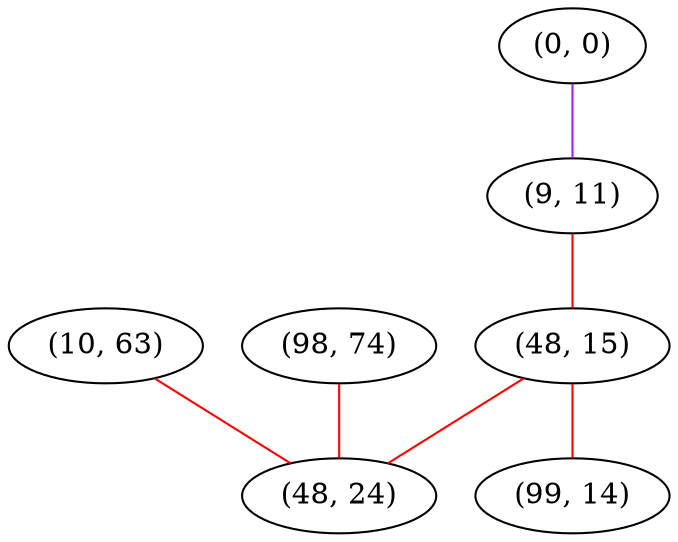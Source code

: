 graph "" {
"(10, 63)";
"(0, 0)";
"(98, 74)";
"(9, 11)";
"(48, 15)";
"(48, 24)";
"(99, 14)";
"(10, 63)" -- "(48, 24)"  [color=red, key=0, weight=1];
"(0, 0)" -- "(9, 11)"  [color=purple, key=0, weight=4];
"(98, 74)" -- "(48, 24)"  [color=red, key=0, weight=1];
"(9, 11)" -- "(48, 15)"  [color=red, key=0, weight=1];
"(48, 15)" -- "(48, 24)"  [color=red, key=0, weight=1];
"(48, 15)" -- "(99, 14)"  [color=red, key=0, weight=1];
}

